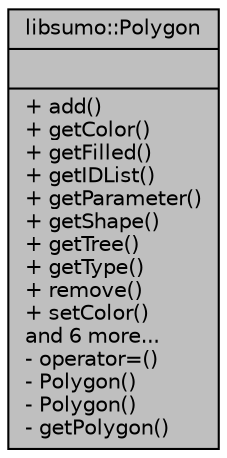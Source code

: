 digraph "libsumo::Polygon"
{
  edge [fontname="Helvetica",fontsize="10",labelfontname="Helvetica",labelfontsize="10"];
  node [fontname="Helvetica",fontsize="10",shape=record];
  Node1 [label="{libsumo::Polygon\n||+ add()\l+ getColor()\l+ getFilled()\l+ getIDList()\l+ getParameter()\l+ getShape()\l+ getTree()\l+ getType()\l+ remove()\l+ setColor()\land 6 more...\l- operator=()\l- Polygon()\l- Polygon()\l- getPolygon()\l}",height=0.2,width=0.4,color="black", fillcolor="grey75", style="filled", fontcolor="black"];
}
